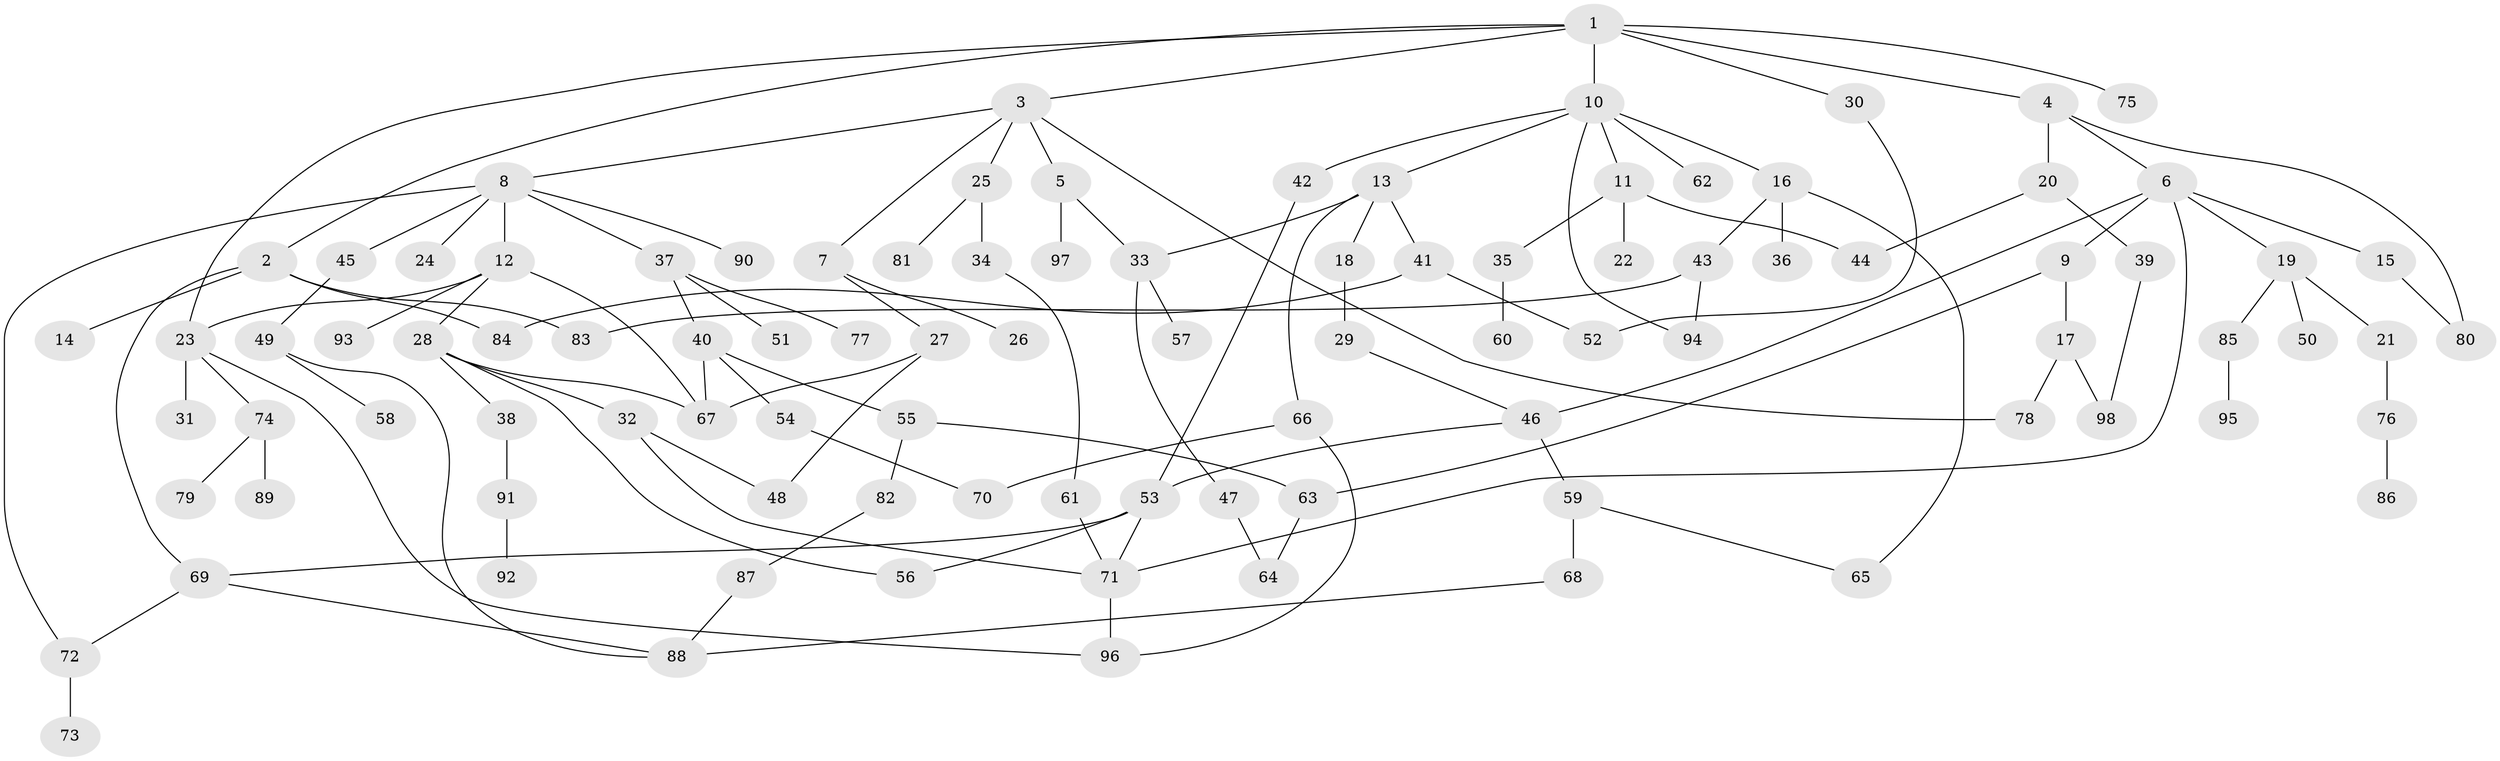 // coarse degree distribution, {11: 0.01639344262295082, 5: 0.06557377049180328, 4: 0.09836065573770492, 2: 0.29508196721311475, 8: 0.03278688524590164, 7: 0.03278688524590164, 9: 0.01639344262295082, 1: 0.26229508196721313, 3: 0.16393442622950818, 6: 0.01639344262295082}
// Generated by graph-tools (version 1.1) at 2025/51/02/27/25 19:51:38]
// undirected, 98 vertices, 128 edges
graph export_dot {
graph [start="1"]
  node [color=gray90,style=filled];
  1;
  2;
  3;
  4;
  5;
  6;
  7;
  8;
  9;
  10;
  11;
  12;
  13;
  14;
  15;
  16;
  17;
  18;
  19;
  20;
  21;
  22;
  23;
  24;
  25;
  26;
  27;
  28;
  29;
  30;
  31;
  32;
  33;
  34;
  35;
  36;
  37;
  38;
  39;
  40;
  41;
  42;
  43;
  44;
  45;
  46;
  47;
  48;
  49;
  50;
  51;
  52;
  53;
  54;
  55;
  56;
  57;
  58;
  59;
  60;
  61;
  62;
  63;
  64;
  65;
  66;
  67;
  68;
  69;
  70;
  71;
  72;
  73;
  74;
  75;
  76;
  77;
  78;
  79;
  80;
  81;
  82;
  83;
  84;
  85;
  86;
  87;
  88;
  89;
  90;
  91;
  92;
  93;
  94;
  95;
  96;
  97;
  98;
  1 -- 2;
  1 -- 3;
  1 -- 4;
  1 -- 10;
  1 -- 30;
  1 -- 75;
  1 -- 23;
  2 -- 14;
  2 -- 69;
  2 -- 84;
  2 -- 83;
  3 -- 5;
  3 -- 7;
  3 -- 8;
  3 -- 25;
  3 -- 78;
  4 -- 6;
  4 -- 20;
  4 -- 80;
  5 -- 97;
  5 -- 33;
  6 -- 9;
  6 -- 15;
  6 -- 19;
  6 -- 46;
  6 -- 71;
  7 -- 26;
  7 -- 27;
  8 -- 12;
  8 -- 24;
  8 -- 37;
  8 -- 45;
  8 -- 90;
  8 -- 72;
  9 -- 17;
  9 -- 63;
  10 -- 11;
  10 -- 13;
  10 -- 16;
  10 -- 42;
  10 -- 62;
  10 -- 94;
  11 -- 22;
  11 -- 35;
  11 -- 44;
  12 -- 23;
  12 -- 28;
  12 -- 93;
  12 -- 67;
  13 -- 18;
  13 -- 33;
  13 -- 41;
  13 -- 66;
  15 -- 80;
  16 -- 36;
  16 -- 43;
  16 -- 65;
  17 -- 78;
  17 -- 98;
  18 -- 29;
  19 -- 21;
  19 -- 50;
  19 -- 85;
  20 -- 39;
  20 -- 44;
  21 -- 76;
  23 -- 31;
  23 -- 74;
  23 -- 96;
  25 -- 34;
  25 -- 81;
  27 -- 67;
  27 -- 48;
  28 -- 32;
  28 -- 38;
  28 -- 56;
  28 -- 67;
  29 -- 46;
  30 -- 52;
  32 -- 48;
  32 -- 71;
  33 -- 47;
  33 -- 57;
  34 -- 61;
  35 -- 60;
  37 -- 40;
  37 -- 51;
  37 -- 77;
  38 -- 91;
  39 -- 98;
  40 -- 54;
  40 -- 55;
  40 -- 67;
  41 -- 84;
  41 -- 52;
  42 -- 53;
  43 -- 83;
  43 -- 94;
  45 -- 49;
  46 -- 59;
  46 -- 53;
  47 -- 64;
  49 -- 58;
  49 -- 88;
  53 -- 56;
  53 -- 71;
  53 -- 69;
  54 -- 70;
  55 -- 63;
  55 -- 82;
  59 -- 65;
  59 -- 68;
  61 -- 71;
  63 -- 64;
  66 -- 70;
  66 -- 96;
  68 -- 88;
  69 -- 72;
  69 -- 88;
  71 -- 96;
  72 -- 73;
  74 -- 79;
  74 -- 89;
  76 -- 86;
  82 -- 87;
  85 -- 95;
  87 -- 88;
  91 -- 92;
}
